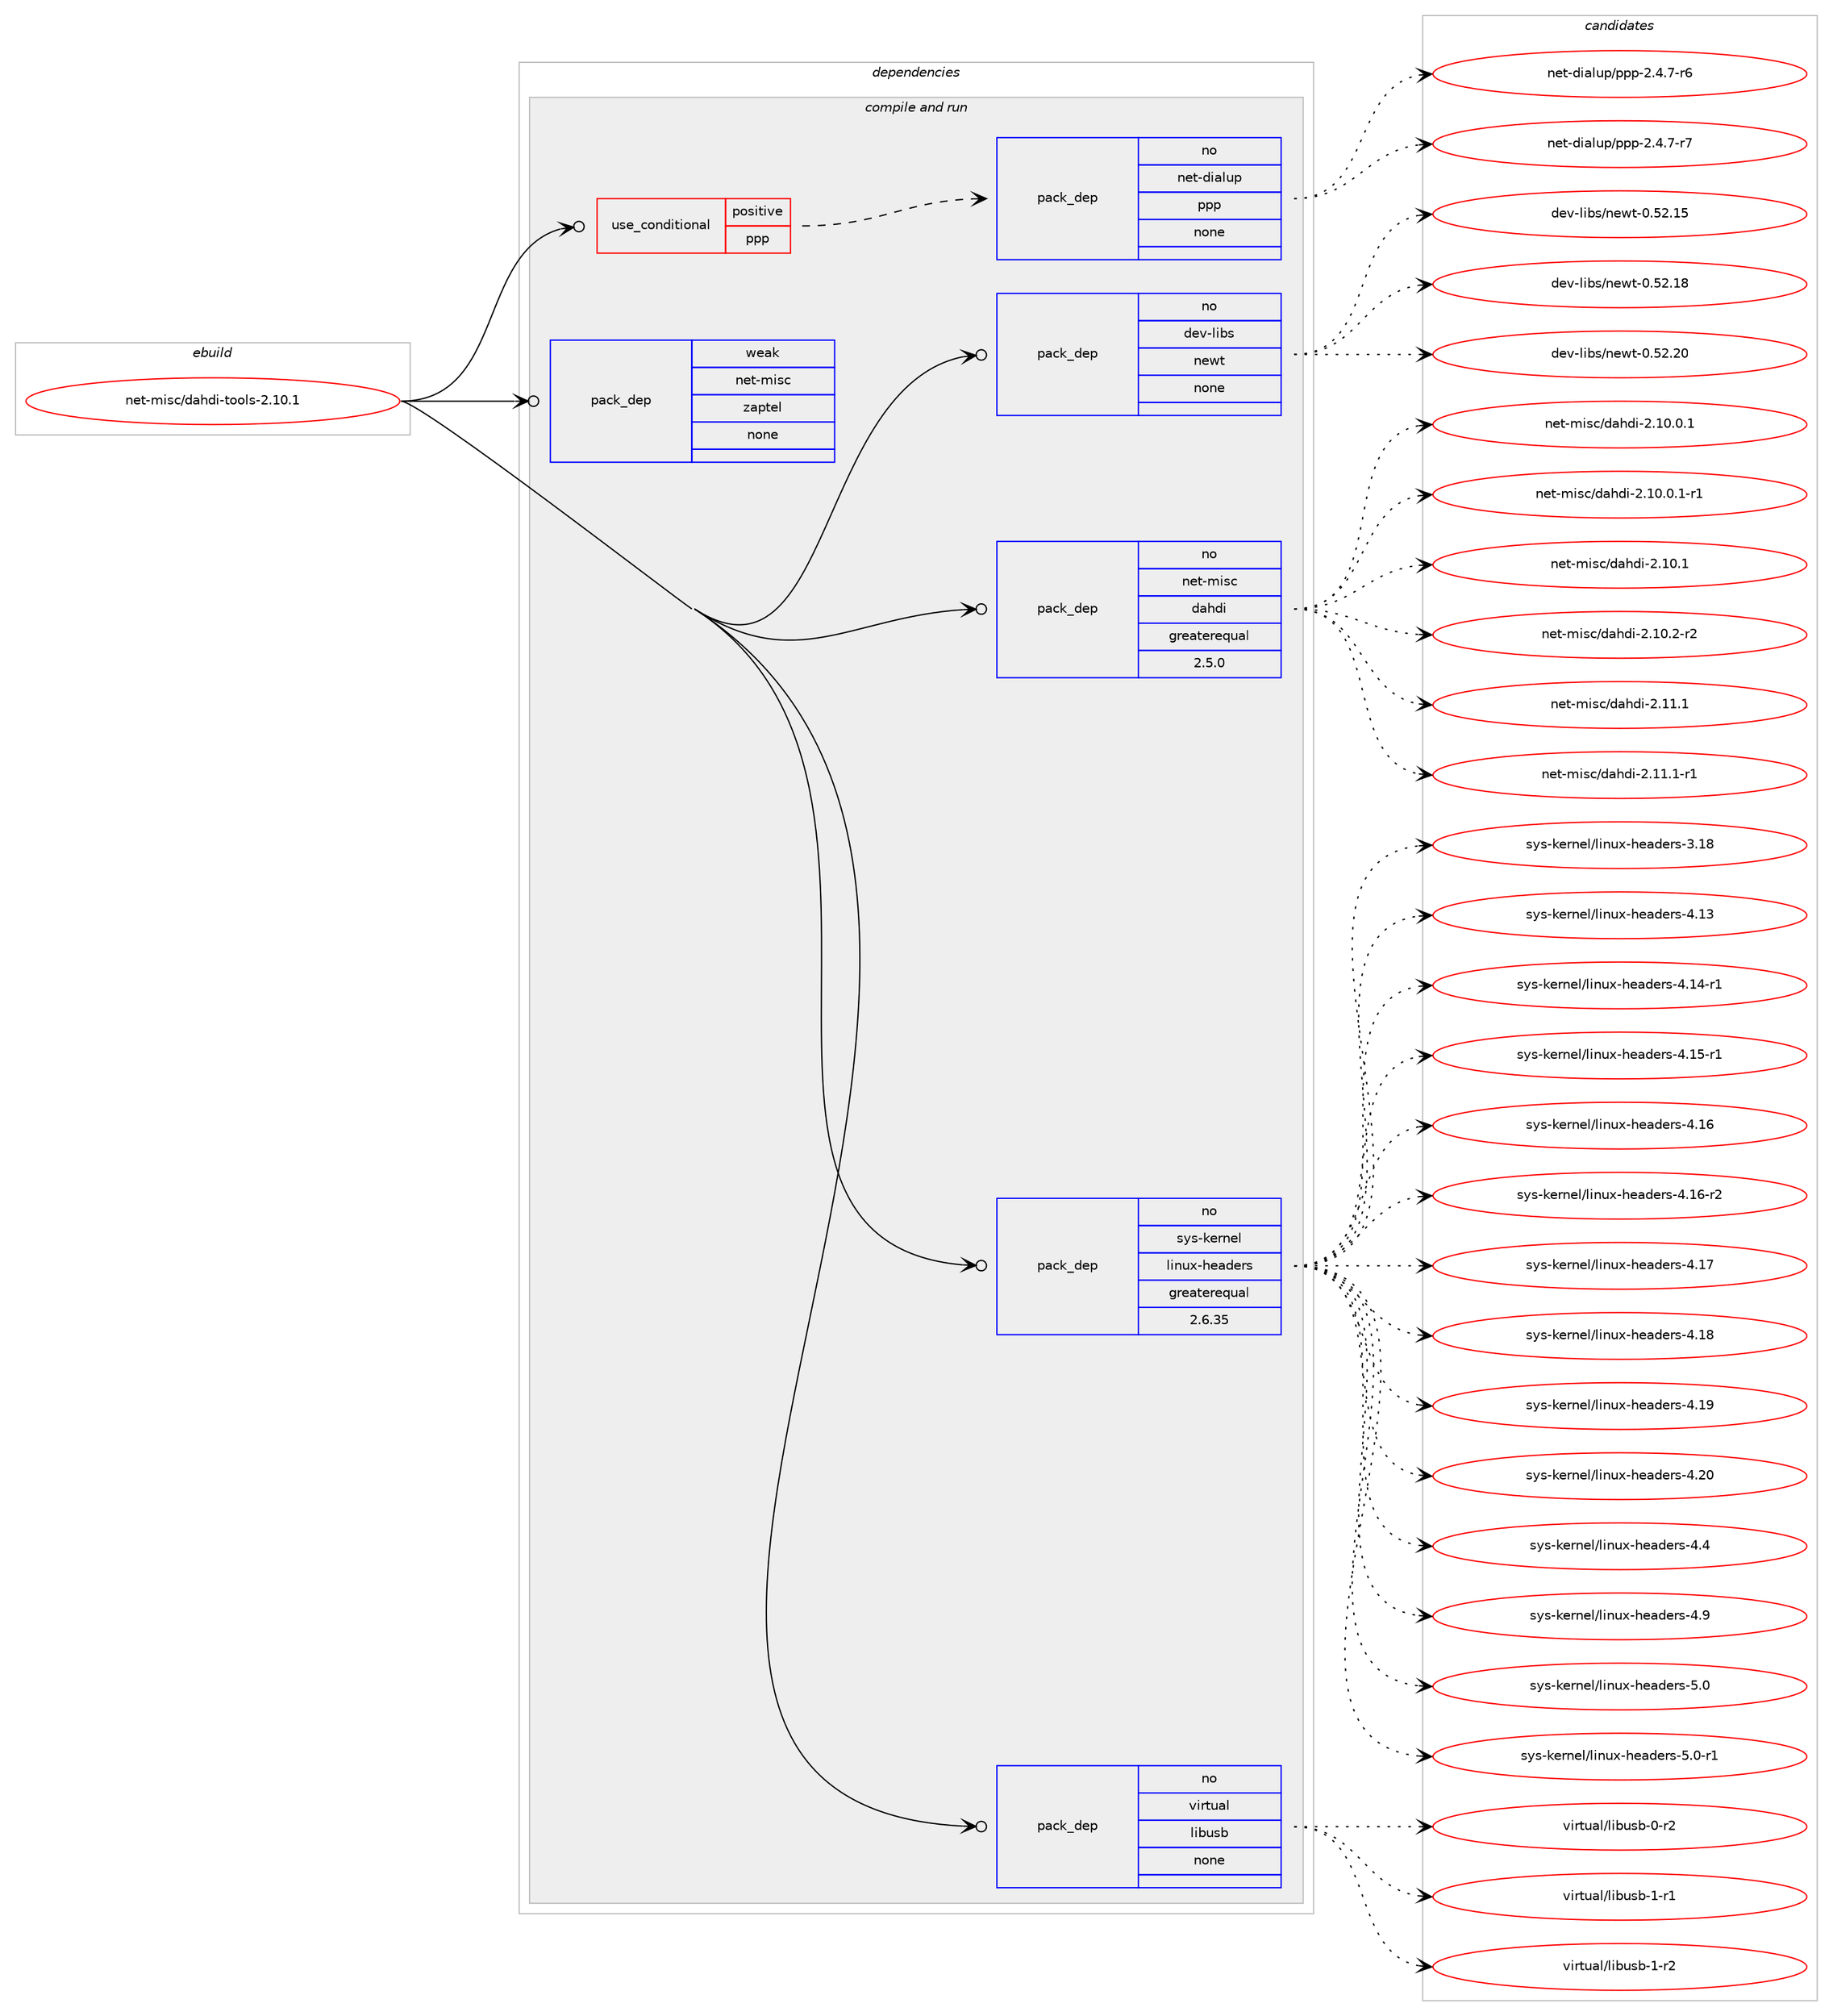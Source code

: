 digraph prolog {

# *************
# Graph options
# *************

newrank=true;
concentrate=true;
compound=true;
graph [rankdir=LR,fontname=Helvetica,fontsize=10,ranksep=1.5];#, ranksep=2.5, nodesep=0.2];
edge  [arrowhead=vee];
node  [fontname=Helvetica,fontsize=10];

# **********
# The ebuild
# **********

subgraph cluster_leftcol {
color=gray;
rank=same;
label=<<i>ebuild</i>>;
id [label="net-misc/dahdi-tools-2.10.1", color=red, width=4, href="../net-misc/dahdi-tools-2.10.1.svg"];
}

# ****************
# The dependencies
# ****************

subgraph cluster_midcol {
color=gray;
label=<<i>dependencies</i>>;
subgraph cluster_compile {
fillcolor="#eeeeee";
style=filled;
label=<<i>compile</i>>;
}
subgraph cluster_compileandrun {
fillcolor="#eeeeee";
style=filled;
label=<<i>compile and run</i>>;
subgraph cond448085 {
dependency1666958 [label=<<TABLE BORDER="0" CELLBORDER="1" CELLSPACING="0" CELLPADDING="4"><TR><TD ROWSPAN="3" CELLPADDING="10">use_conditional</TD></TR><TR><TD>positive</TD></TR><TR><TD>ppp</TD></TR></TABLE>>, shape=none, color=red];
subgraph pack1191759 {
dependency1666959 [label=<<TABLE BORDER="0" CELLBORDER="1" CELLSPACING="0" CELLPADDING="4" WIDTH="220"><TR><TD ROWSPAN="6" CELLPADDING="30">pack_dep</TD></TR><TR><TD WIDTH="110">no</TD></TR><TR><TD>net-dialup</TD></TR><TR><TD>ppp</TD></TR><TR><TD>none</TD></TR><TR><TD></TD></TR></TABLE>>, shape=none, color=blue];
}
dependency1666958:e -> dependency1666959:w [weight=20,style="dashed",arrowhead="vee"];
}
id:e -> dependency1666958:w [weight=20,style="solid",arrowhead="odotvee"];
subgraph pack1191760 {
dependency1666960 [label=<<TABLE BORDER="0" CELLBORDER="1" CELLSPACING="0" CELLPADDING="4" WIDTH="220"><TR><TD ROWSPAN="6" CELLPADDING="30">pack_dep</TD></TR><TR><TD WIDTH="110">no</TD></TR><TR><TD>dev-libs</TD></TR><TR><TD>newt</TD></TR><TR><TD>none</TD></TR><TR><TD></TD></TR></TABLE>>, shape=none, color=blue];
}
id:e -> dependency1666960:w [weight=20,style="solid",arrowhead="odotvee"];
subgraph pack1191761 {
dependency1666961 [label=<<TABLE BORDER="0" CELLBORDER="1" CELLSPACING="0" CELLPADDING="4" WIDTH="220"><TR><TD ROWSPAN="6" CELLPADDING="30">pack_dep</TD></TR><TR><TD WIDTH="110">no</TD></TR><TR><TD>net-misc</TD></TR><TR><TD>dahdi</TD></TR><TR><TD>greaterequal</TD></TR><TR><TD>2.5.0</TD></TR></TABLE>>, shape=none, color=blue];
}
id:e -> dependency1666961:w [weight=20,style="solid",arrowhead="odotvee"];
subgraph pack1191762 {
dependency1666962 [label=<<TABLE BORDER="0" CELLBORDER="1" CELLSPACING="0" CELLPADDING="4" WIDTH="220"><TR><TD ROWSPAN="6" CELLPADDING="30">pack_dep</TD></TR><TR><TD WIDTH="110">no</TD></TR><TR><TD>sys-kernel</TD></TR><TR><TD>linux-headers</TD></TR><TR><TD>greaterequal</TD></TR><TR><TD>2.6.35</TD></TR></TABLE>>, shape=none, color=blue];
}
id:e -> dependency1666962:w [weight=20,style="solid",arrowhead="odotvee"];
subgraph pack1191763 {
dependency1666963 [label=<<TABLE BORDER="0" CELLBORDER="1" CELLSPACING="0" CELLPADDING="4" WIDTH="220"><TR><TD ROWSPAN="6" CELLPADDING="30">pack_dep</TD></TR><TR><TD WIDTH="110">no</TD></TR><TR><TD>virtual</TD></TR><TR><TD>libusb</TD></TR><TR><TD>none</TD></TR><TR><TD></TD></TR></TABLE>>, shape=none, color=blue];
}
id:e -> dependency1666963:w [weight=20,style="solid",arrowhead="odotvee"];
subgraph pack1191764 {
dependency1666964 [label=<<TABLE BORDER="0" CELLBORDER="1" CELLSPACING="0" CELLPADDING="4" WIDTH="220"><TR><TD ROWSPAN="6" CELLPADDING="30">pack_dep</TD></TR><TR><TD WIDTH="110">weak</TD></TR><TR><TD>net-misc</TD></TR><TR><TD>zaptel</TD></TR><TR><TD>none</TD></TR><TR><TD></TD></TR></TABLE>>, shape=none, color=blue];
}
id:e -> dependency1666964:w [weight=20,style="solid",arrowhead="odotvee"];
}
subgraph cluster_run {
fillcolor="#eeeeee";
style=filled;
label=<<i>run</i>>;
}
}

# **************
# The candidates
# **************

subgraph cluster_choices {
rank=same;
color=gray;
label=<<i>candidates</i>>;

subgraph choice1191759 {
color=black;
nodesep=1;
choice1101011164510010597108117112471121121124550465246554511454 [label="net-dialup/ppp-2.4.7-r6", color=red, width=4,href="../net-dialup/ppp-2.4.7-r6.svg"];
choice1101011164510010597108117112471121121124550465246554511455 [label="net-dialup/ppp-2.4.7-r7", color=red, width=4,href="../net-dialup/ppp-2.4.7-r7.svg"];
dependency1666959:e -> choice1101011164510010597108117112471121121124550465246554511454:w [style=dotted,weight="100"];
dependency1666959:e -> choice1101011164510010597108117112471121121124550465246554511455:w [style=dotted,weight="100"];
}
subgraph choice1191760 {
color=black;
nodesep=1;
choice1001011184510810598115471101011191164548465350464953 [label="dev-libs/newt-0.52.15", color=red, width=4,href="../dev-libs/newt-0.52.15.svg"];
choice1001011184510810598115471101011191164548465350464956 [label="dev-libs/newt-0.52.18", color=red, width=4,href="../dev-libs/newt-0.52.18.svg"];
choice1001011184510810598115471101011191164548465350465048 [label="dev-libs/newt-0.52.20", color=red, width=4,href="../dev-libs/newt-0.52.20.svg"];
dependency1666960:e -> choice1001011184510810598115471101011191164548465350464953:w [style=dotted,weight="100"];
dependency1666960:e -> choice1001011184510810598115471101011191164548465350464956:w [style=dotted,weight="100"];
dependency1666960:e -> choice1001011184510810598115471101011191164548465350465048:w [style=dotted,weight="100"];
}
subgraph choice1191761 {
color=black;
nodesep=1;
choice11010111645109105115994710097104100105455046494846484649 [label="net-misc/dahdi-2.10.0.1", color=red, width=4,href="../net-misc/dahdi-2.10.0.1.svg"];
choice110101116451091051159947100971041001054550464948464846494511449 [label="net-misc/dahdi-2.10.0.1-r1", color=red, width=4,href="../net-misc/dahdi-2.10.0.1-r1.svg"];
choice1101011164510910511599471009710410010545504649484649 [label="net-misc/dahdi-2.10.1", color=red, width=4,href="../net-misc/dahdi-2.10.1.svg"];
choice11010111645109105115994710097104100105455046494846504511450 [label="net-misc/dahdi-2.10.2-r2", color=red, width=4,href="../net-misc/dahdi-2.10.2-r2.svg"];
choice1101011164510910511599471009710410010545504649494649 [label="net-misc/dahdi-2.11.1", color=red, width=4,href="../net-misc/dahdi-2.11.1.svg"];
choice11010111645109105115994710097104100105455046494946494511449 [label="net-misc/dahdi-2.11.1-r1", color=red, width=4,href="../net-misc/dahdi-2.11.1-r1.svg"];
dependency1666961:e -> choice11010111645109105115994710097104100105455046494846484649:w [style=dotted,weight="100"];
dependency1666961:e -> choice110101116451091051159947100971041001054550464948464846494511449:w [style=dotted,weight="100"];
dependency1666961:e -> choice1101011164510910511599471009710410010545504649484649:w [style=dotted,weight="100"];
dependency1666961:e -> choice11010111645109105115994710097104100105455046494846504511450:w [style=dotted,weight="100"];
dependency1666961:e -> choice1101011164510910511599471009710410010545504649494649:w [style=dotted,weight="100"];
dependency1666961:e -> choice11010111645109105115994710097104100105455046494946494511449:w [style=dotted,weight="100"];
}
subgraph choice1191762 {
color=black;
nodesep=1;
choice115121115451071011141101011084710810511011712045104101971001011141154551464956 [label="sys-kernel/linux-headers-3.18", color=red, width=4,href="../sys-kernel/linux-headers-3.18.svg"];
choice115121115451071011141101011084710810511011712045104101971001011141154552464951 [label="sys-kernel/linux-headers-4.13", color=red, width=4,href="../sys-kernel/linux-headers-4.13.svg"];
choice1151211154510710111411010110847108105110117120451041019710010111411545524649524511449 [label="sys-kernel/linux-headers-4.14-r1", color=red, width=4,href="../sys-kernel/linux-headers-4.14-r1.svg"];
choice1151211154510710111411010110847108105110117120451041019710010111411545524649534511449 [label="sys-kernel/linux-headers-4.15-r1", color=red, width=4,href="../sys-kernel/linux-headers-4.15-r1.svg"];
choice115121115451071011141101011084710810511011712045104101971001011141154552464954 [label="sys-kernel/linux-headers-4.16", color=red, width=4,href="../sys-kernel/linux-headers-4.16.svg"];
choice1151211154510710111411010110847108105110117120451041019710010111411545524649544511450 [label="sys-kernel/linux-headers-4.16-r2", color=red, width=4,href="../sys-kernel/linux-headers-4.16-r2.svg"];
choice115121115451071011141101011084710810511011712045104101971001011141154552464955 [label="sys-kernel/linux-headers-4.17", color=red, width=4,href="../sys-kernel/linux-headers-4.17.svg"];
choice115121115451071011141101011084710810511011712045104101971001011141154552464956 [label="sys-kernel/linux-headers-4.18", color=red, width=4,href="../sys-kernel/linux-headers-4.18.svg"];
choice115121115451071011141101011084710810511011712045104101971001011141154552464957 [label="sys-kernel/linux-headers-4.19", color=red, width=4,href="../sys-kernel/linux-headers-4.19.svg"];
choice115121115451071011141101011084710810511011712045104101971001011141154552465048 [label="sys-kernel/linux-headers-4.20", color=red, width=4,href="../sys-kernel/linux-headers-4.20.svg"];
choice1151211154510710111411010110847108105110117120451041019710010111411545524652 [label="sys-kernel/linux-headers-4.4", color=red, width=4,href="../sys-kernel/linux-headers-4.4.svg"];
choice1151211154510710111411010110847108105110117120451041019710010111411545524657 [label="sys-kernel/linux-headers-4.9", color=red, width=4,href="../sys-kernel/linux-headers-4.9.svg"];
choice1151211154510710111411010110847108105110117120451041019710010111411545534648 [label="sys-kernel/linux-headers-5.0", color=red, width=4,href="../sys-kernel/linux-headers-5.0.svg"];
choice11512111545107101114110101108471081051101171204510410197100101114115455346484511449 [label="sys-kernel/linux-headers-5.0-r1", color=red, width=4,href="../sys-kernel/linux-headers-5.0-r1.svg"];
dependency1666962:e -> choice115121115451071011141101011084710810511011712045104101971001011141154551464956:w [style=dotted,weight="100"];
dependency1666962:e -> choice115121115451071011141101011084710810511011712045104101971001011141154552464951:w [style=dotted,weight="100"];
dependency1666962:e -> choice1151211154510710111411010110847108105110117120451041019710010111411545524649524511449:w [style=dotted,weight="100"];
dependency1666962:e -> choice1151211154510710111411010110847108105110117120451041019710010111411545524649534511449:w [style=dotted,weight="100"];
dependency1666962:e -> choice115121115451071011141101011084710810511011712045104101971001011141154552464954:w [style=dotted,weight="100"];
dependency1666962:e -> choice1151211154510710111411010110847108105110117120451041019710010111411545524649544511450:w [style=dotted,weight="100"];
dependency1666962:e -> choice115121115451071011141101011084710810511011712045104101971001011141154552464955:w [style=dotted,weight="100"];
dependency1666962:e -> choice115121115451071011141101011084710810511011712045104101971001011141154552464956:w [style=dotted,weight="100"];
dependency1666962:e -> choice115121115451071011141101011084710810511011712045104101971001011141154552464957:w [style=dotted,weight="100"];
dependency1666962:e -> choice115121115451071011141101011084710810511011712045104101971001011141154552465048:w [style=dotted,weight="100"];
dependency1666962:e -> choice1151211154510710111411010110847108105110117120451041019710010111411545524652:w [style=dotted,weight="100"];
dependency1666962:e -> choice1151211154510710111411010110847108105110117120451041019710010111411545524657:w [style=dotted,weight="100"];
dependency1666962:e -> choice1151211154510710111411010110847108105110117120451041019710010111411545534648:w [style=dotted,weight="100"];
dependency1666962:e -> choice11512111545107101114110101108471081051101171204510410197100101114115455346484511449:w [style=dotted,weight="100"];
}
subgraph choice1191763 {
color=black;
nodesep=1;
choice1181051141161179710847108105981171159845484511450 [label="virtual/libusb-0-r2", color=red, width=4,href="../virtual/libusb-0-r2.svg"];
choice1181051141161179710847108105981171159845494511449 [label="virtual/libusb-1-r1", color=red, width=4,href="../virtual/libusb-1-r1.svg"];
choice1181051141161179710847108105981171159845494511450 [label="virtual/libusb-1-r2", color=red, width=4,href="../virtual/libusb-1-r2.svg"];
dependency1666963:e -> choice1181051141161179710847108105981171159845484511450:w [style=dotted,weight="100"];
dependency1666963:e -> choice1181051141161179710847108105981171159845494511449:w [style=dotted,weight="100"];
dependency1666963:e -> choice1181051141161179710847108105981171159845494511450:w [style=dotted,weight="100"];
}
subgraph choice1191764 {
color=black;
nodesep=1;
}
}

}
